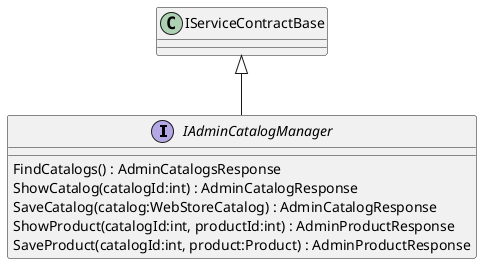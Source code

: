 @startuml
interface IAdminCatalogManager {
    FindCatalogs() : AdminCatalogsResponse
    ShowCatalog(catalogId:int) : AdminCatalogResponse
    SaveCatalog(catalog:WebStoreCatalog) : AdminCatalogResponse
    ShowProduct(catalogId:int, productId:int) : AdminProductResponse
    SaveProduct(catalogId:int, product:Product) : AdminProductResponse
}
IServiceContractBase <|-- IAdminCatalogManager
@enduml
